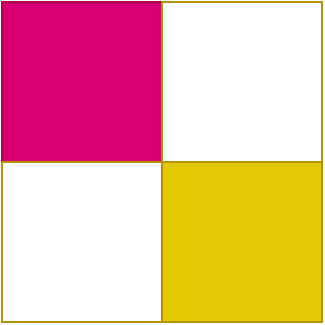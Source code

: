 <mxfile version="13.10.0" type="embed">
    <diagram id="HlPig4qqWgHcYgClQl-I" name="Page-1">
        <mxGraphModel dx="736" dy="571" grid="1" gridSize="10" guides="1" tooltips="1" connect="1" arrows="1" fold="1" page="1" pageScale="1" pageWidth="850" pageHeight="1100" math="0" shadow="0">
            <root>
                <mxCell id="0"/>
                <mxCell id="1" parent="0"/>
                <mxCell id="6" value="" style="group" vertex="1" connectable="0" parent="1">
                    <mxGeometry x="230" y="170" width="160" height="160" as="geometry"/>
                </mxCell>
                <mxCell id="2" value="" style="whiteSpace=wrap;html=1;aspect=fixed;fillColor=#d80073;strokeColor=#A50040;fontColor=#ffffff;" vertex="1" parent="6">
                    <mxGeometry width="80" height="80" as="geometry"/>
                </mxCell>
                <mxCell id="3" value="" style="whiteSpace=wrap;html=1;aspect=fixed;fillColor=#e3c800;strokeColor=#B09500;fontColor=#ffffff;" vertex="1" parent="6">
                    <mxGeometry x="80" y="80" width="80" height="80" as="geometry"/>
                </mxCell>
                <mxCell id="4" value="" style="whiteSpace=wrap;html=1;aspect=fixed;strokeColor=#B09500;fontColor=#ffffff;fillColor=none;" vertex="1" parent="6">
                    <mxGeometry x="80" width="80" height="80" as="geometry"/>
                </mxCell>
                <mxCell id="5" value="" style="whiteSpace=wrap;html=1;aspect=fixed;strokeColor=#B09500;fontColor=#ffffff;fillColor=none;" vertex="1" parent="6">
                    <mxGeometry y="80" width="80" height="80" as="geometry"/>
                </mxCell>
            </root>
        </mxGraphModel>
    </diagram>
</mxfile>